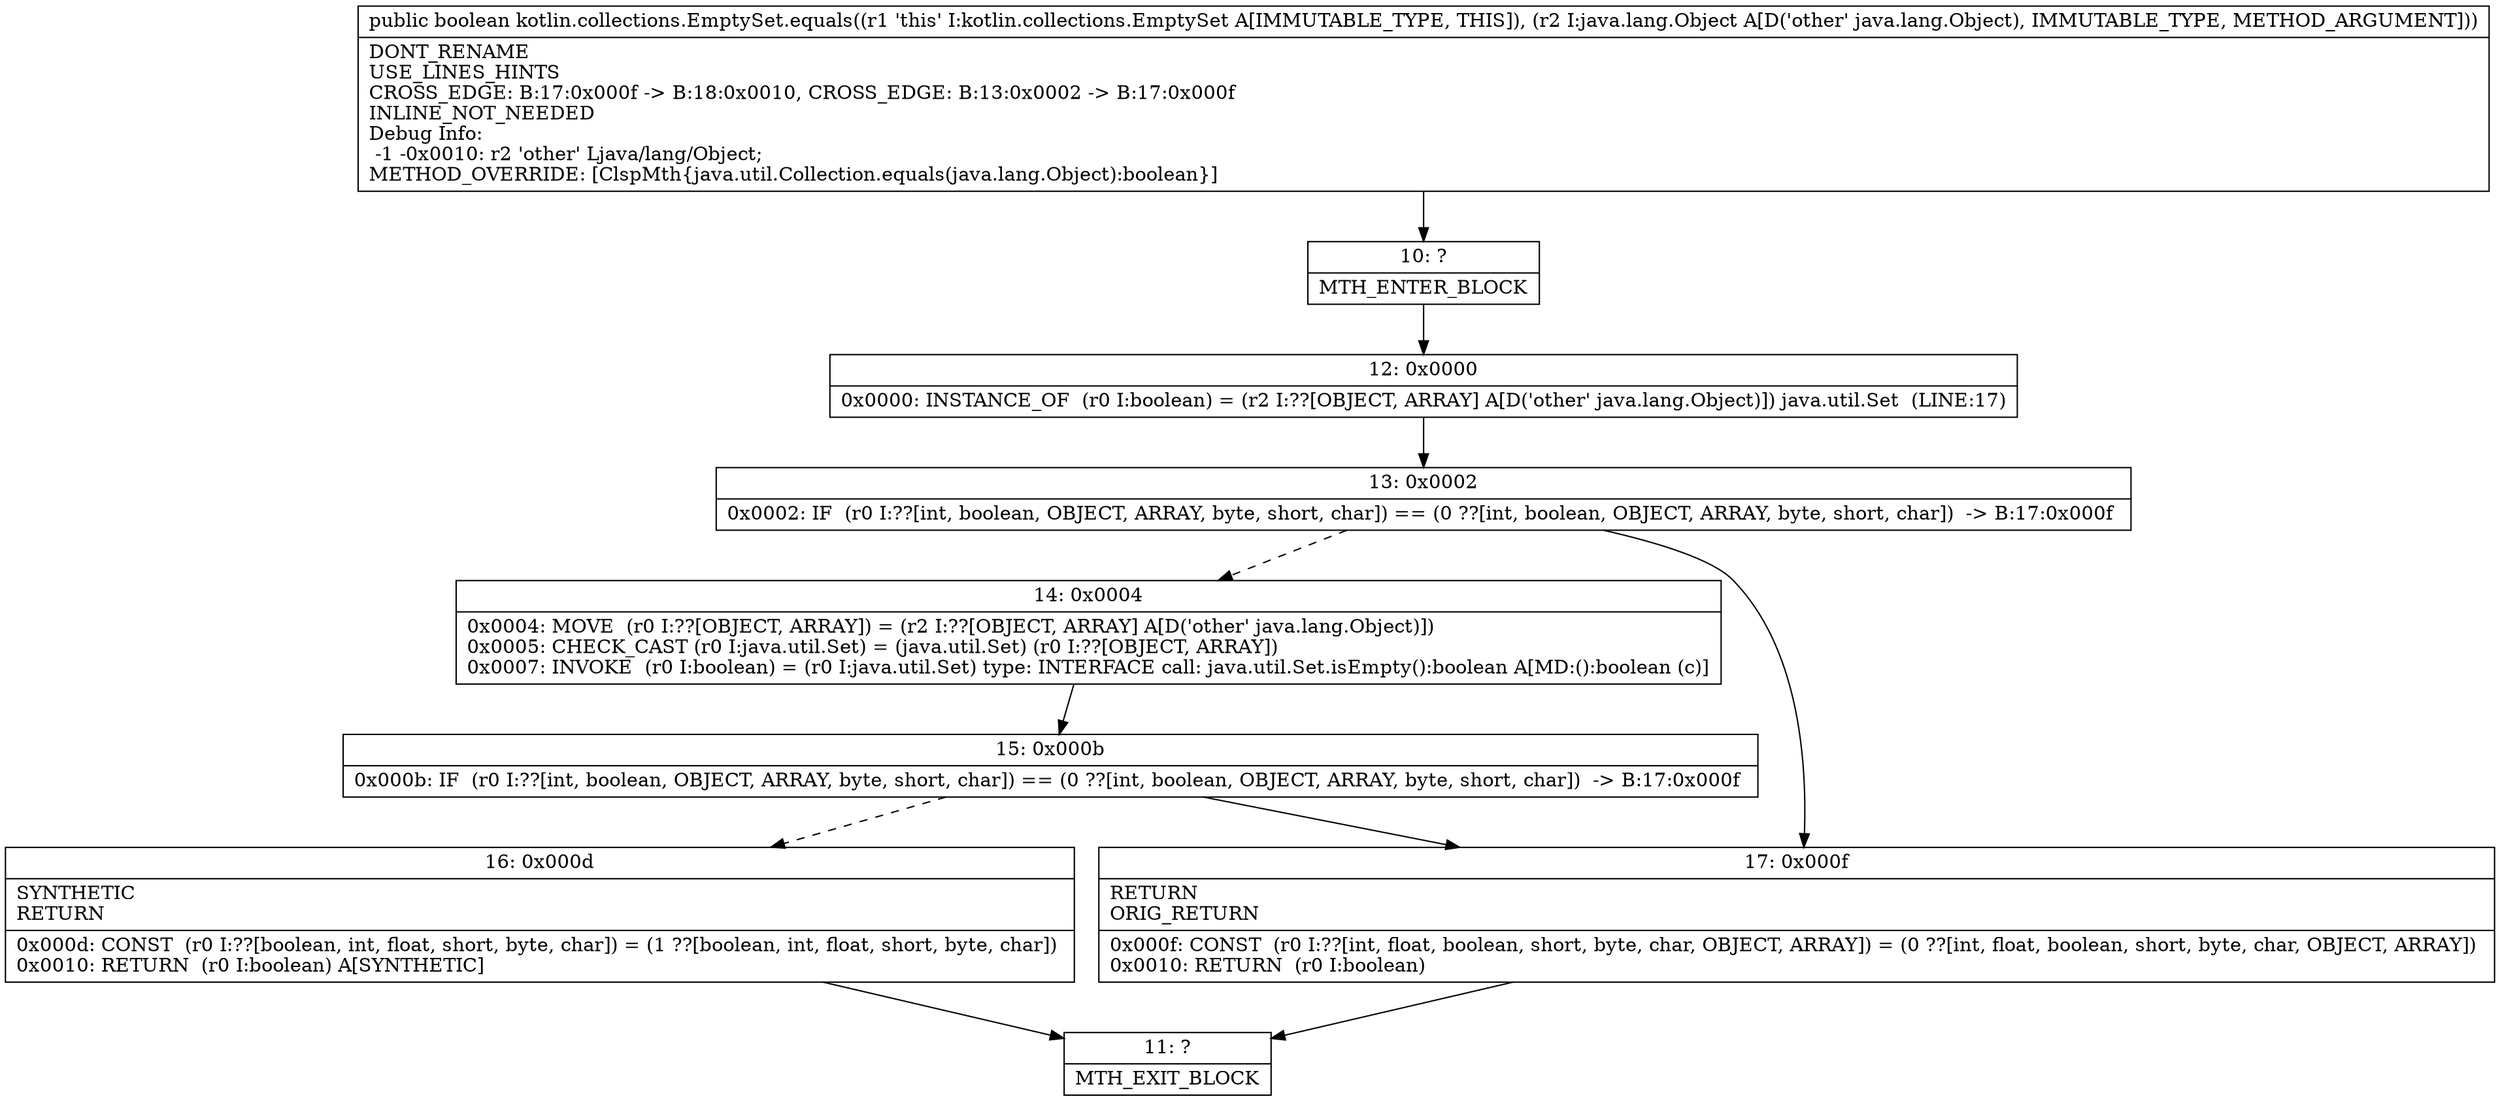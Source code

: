 digraph "CFG forkotlin.collections.EmptySet.equals(Ljava\/lang\/Object;)Z" {
Node_10 [shape=record,label="{10\:\ ?|MTH_ENTER_BLOCK\l}"];
Node_12 [shape=record,label="{12\:\ 0x0000|0x0000: INSTANCE_OF  (r0 I:boolean) = (r2 I:??[OBJECT, ARRAY] A[D('other' java.lang.Object)]) java.util.Set  (LINE:17)\l}"];
Node_13 [shape=record,label="{13\:\ 0x0002|0x0002: IF  (r0 I:??[int, boolean, OBJECT, ARRAY, byte, short, char]) == (0 ??[int, boolean, OBJECT, ARRAY, byte, short, char])  \-\> B:17:0x000f \l}"];
Node_14 [shape=record,label="{14\:\ 0x0004|0x0004: MOVE  (r0 I:??[OBJECT, ARRAY]) = (r2 I:??[OBJECT, ARRAY] A[D('other' java.lang.Object)]) \l0x0005: CHECK_CAST (r0 I:java.util.Set) = (java.util.Set) (r0 I:??[OBJECT, ARRAY]) \l0x0007: INVOKE  (r0 I:boolean) = (r0 I:java.util.Set) type: INTERFACE call: java.util.Set.isEmpty():boolean A[MD:():boolean (c)]\l}"];
Node_15 [shape=record,label="{15\:\ 0x000b|0x000b: IF  (r0 I:??[int, boolean, OBJECT, ARRAY, byte, short, char]) == (0 ??[int, boolean, OBJECT, ARRAY, byte, short, char])  \-\> B:17:0x000f \l}"];
Node_16 [shape=record,label="{16\:\ 0x000d|SYNTHETIC\lRETURN\l|0x000d: CONST  (r0 I:??[boolean, int, float, short, byte, char]) = (1 ??[boolean, int, float, short, byte, char]) \l0x0010: RETURN  (r0 I:boolean) A[SYNTHETIC]\l}"];
Node_11 [shape=record,label="{11\:\ ?|MTH_EXIT_BLOCK\l}"];
Node_17 [shape=record,label="{17\:\ 0x000f|RETURN\lORIG_RETURN\l|0x000f: CONST  (r0 I:??[int, float, boolean, short, byte, char, OBJECT, ARRAY]) = (0 ??[int, float, boolean, short, byte, char, OBJECT, ARRAY]) \l0x0010: RETURN  (r0 I:boolean) \l}"];
MethodNode[shape=record,label="{public boolean kotlin.collections.EmptySet.equals((r1 'this' I:kotlin.collections.EmptySet A[IMMUTABLE_TYPE, THIS]), (r2 I:java.lang.Object A[D('other' java.lang.Object), IMMUTABLE_TYPE, METHOD_ARGUMENT]))  | DONT_RENAME\lUSE_LINES_HINTS\lCROSS_EDGE: B:17:0x000f \-\> B:18:0x0010, CROSS_EDGE: B:13:0x0002 \-\> B:17:0x000f\lINLINE_NOT_NEEDED\lDebug Info:\l  \-1 \-0x0010: r2 'other' Ljava\/lang\/Object;\lMETHOD_OVERRIDE: [ClspMth\{java.util.Collection.equals(java.lang.Object):boolean\}]\l}"];
MethodNode -> Node_10;Node_10 -> Node_12;
Node_12 -> Node_13;
Node_13 -> Node_14[style=dashed];
Node_13 -> Node_17;
Node_14 -> Node_15;
Node_15 -> Node_16[style=dashed];
Node_15 -> Node_17;
Node_16 -> Node_11;
Node_17 -> Node_11;
}

